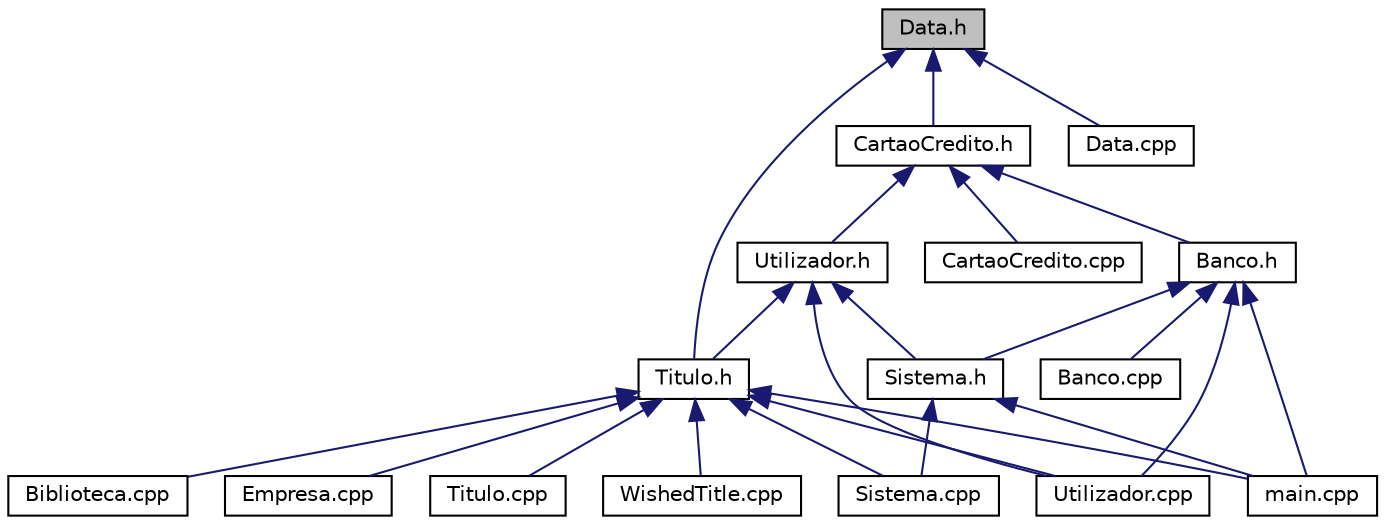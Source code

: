 digraph "Data.h"
{
  edge [fontname="Helvetica",fontsize="10",labelfontname="Helvetica",labelfontsize="10"];
  node [fontname="Helvetica",fontsize="10",shape=record];
  Node3 [label="Data.h",height=0.2,width=0.4,color="black", fillcolor="grey75", style="filled", fontcolor="black"];
  Node3 -> Node4 [dir="back",color="midnightblue",fontsize="10",style="solid"];
  Node4 [label="CartaoCredito.h",height=0.2,width=0.4,color="black", fillcolor="white", style="filled",URL="$_cartao_credito_8h.html"];
  Node4 -> Node5 [dir="back",color="midnightblue",fontsize="10",style="solid"];
  Node5 [label="Banco.h",height=0.2,width=0.4,color="black", fillcolor="white", style="filled",URL="$_banco_8h.html"];
  Node5 -> Node6 [dir="back",color="midnightblue",fontsize="10",style="solid"];
  Node6 [label="Banco.cpp",height=0.2,width=0.4,color="black", fillcolor="white", style="filled",URL="$_banco_8cpp.html"];
  Node5 -> Node7 [dir="back",color="midnightblue",fontsize="10",style="solid"];
  Node7 [label="main.cpp",height=0.2,width=0.4,color="black", fillcolor="white", style="filled",URL="$main_8cpp.html"];
  Node5 -> Node8 [dir="back",color="midnightblue",fontsize="10",style="solid"];
  Node8 [label="Sistema.h",height=0.2,width=0.4,color="black", fillcolor="white", style="filled",URL="$_sistema_8h.html"];
  Node8 -> Node7 [dir="back",color="midnightblue",fontsize="10",style="solid"];
  Node8 -> Node9 [dir="back",color="midnightblue",fontsize="10",style="solid"];
  Node9 [label="Sistema.cpp",height=0.2,width=0.4,color="black", fillcolor="white", style="filled",URL="$_sistema_8cpp.html"];
  Node5 -> Node10 [dir="back",color="midnightblue",fontsize="10",style="solid"];
  Node10 [label="Utilizador.cpp",height=0.2,width=0.4,color="black", fillcolor="white", style="filled",URL="$_utilizador_8cpp.html"];
  Node4 -> Node11 [dir="back",color="midnightblue",fontsize="10",style="solid"];
  Node11 [label="Utilizador.h",height=0.2,width=0.4,color="black", fillcolor="white", style="filled",URL="$_utilizador_8h.html"];
  Node11 -> Node12 [dir="back",color="midnightblue",fontsize="10",style="solid"];
  Node12 [label="Titulo.h",height=0.2,width=0.4,color="black", fillcolor="white", style="filled",URL="$_titulo_8h.html"];
  Node12 -> Node13 [dir="back",color="midnightblue",fontsize="10",style="solid"];
  Node13 [label="Biblioteca.cpp",height=0.2,width=0.4,color="black", fillcolor="white", style="filled",URL="$_biblioteca_8cpp.html"];
  Node12 -> Node14 [dir="back",color="midnightblue",fontsize="10",style="solid"];
  Node14 [label="Empresa.cpp",height=0.2,width=0.4,color="black", fillcolor="white", style="filled",URL="$_empresa_8cpp.html"];
  Node12 -> Node7 [dir="back",color="midnightblue",fontsize="10",style="solid"];
  Node12 -> Node9 [dir="back",color="midnightblue",fontsize="10",style="solid"];
  Node12 -> Node15 [dir="back",color="midnightblue",fontsize="10",style="solid"];
  Node15 [label="Titulo.cpp",height=0.2,width=0.4,color="black", fillcolor="white", style="filled",URL="$_titulo_8cpp.html"];
  Node12 -> Node10 [dir="back",color="midnightblue",fontsize="10",style="solid"];
  Node12 -> Node16 [dir="back",color="midnightblue",fontsize="10",style="solid"];
  Node16 [label="WishedTitle.cpp",height=0.2,width=0.4,color="black", fillcolor="white", style="filled",URL="$_wished_title_8cpp.html"];
  Node11 -> Node8 [dir="back",color="midnightblue",fontsize="10",style="solid"];
  Node11 -> Node10 [dir="back",color="midnightblue",fontsize="10",style="solid"];
  Node4 -> Node17 [dir="back",color="midnightblue",fontsize="10",style="solid"];
  Node17 [label="CartaoCredito.cpp",height=0.2,width=0.4,color="black", fillcolor="white", style="filled",URL="$_cartao_credito_8cpp.html"];
  Node3 -> Node12 [dir="back",color="midnightblue",fontsize="10",style="solid"];
  Node3 -> Node18 [dir="back",color="midnightblue",fontsize="10",style="solid"];
  Node18 [label="Data.cpp",height=0.2,width=0.4,color="black", fillcolor="white", style="filled",URL="$_data_8cpp.html"];
}
